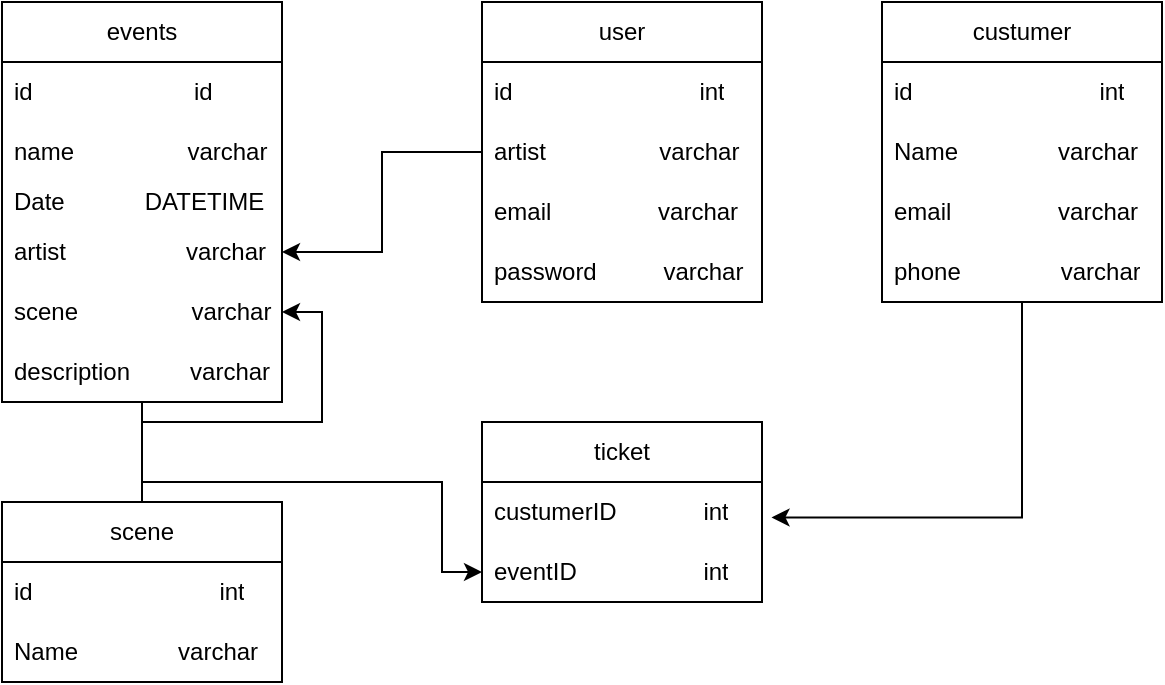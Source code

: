 <mxfile version="24.3.1" type="github">
  <diagram name="Page-1" id="iKvKPTkYl3wFM9jSqQRT">
    <mxGraphModel dx="1185" dy="632" grid="1" gridSize="10" guides="1" tooltips="1" connect="1" arrows="1" fold="1" page="1" pageScale="1" pageWidth="850" pageHeight="1100" math="0" shadow="0">
      <root>
        <mxCell id="0" />
        <mxCell id="1" parent="0" />
        <mxCell id="EcPbPgZvwzuiDA-XClYk-16" style="edgeStyle=orthogonalEdgeStyle;rounded=0;orthogonalLoop=1;jettySize=auto;html=1;entryX=0;entryY=0.5;entryDx=0;entryDy=0;" edge="1" parent="1" source="3SV60b-byM2CYNFFi7HF-6" target="EcPbPgZvwzuiDA-XClYk-10">
          <mxGeometry relative="1" as="geometry">
            <Array as="points">
              <mxPoint x="230" y="320" />
              <mxPoint x="380" y="320" />
              <mxPoint x="380" y="365" />
            </Array>
          </mxGeometry>
        </mxCell>
        <mxCell id="3SV60b-byM2CYNFFi7HF-6" value="events" style="swimlane;fontStyle=0;childLayout=stackLayout;horizontal=1;startSize=30;horizontalStack=0;resizeParent=1;resizeParentMax=0;resizeLast=0;collapsible=1;marginBottom=0;whiteSpace=wrap;html=1;" parent="1" vertex="1">
          <mxGeometry x="160" y="80" width="140" height="200" as="geometry" />
        </mxCell>
        <mxCell id="3SV60b-byM2CYNFFi7HF-7" value="id&lt;span style=&quot;white-space: pre;&quot;&gt;&#x9;&lt;/span&gt;&amp;nbsp; &amp;nbsp; &amp;nbsp; &amp;nbsp; &amp;nbsp; &amp;nbsp; &amp;nbsp; &amp;nbsp; &amp;nbsp; &amp;nbsp;id" style="text;strokeColor=none;fillColor=none;align=left;verticalAlign=middle;spacingLeft=4;spacingRight=4;overflow=hidden;points=[[0,0.5],[1,0.5]];portConstraint=eastwest;rotatable=0;whiteSpace=wrap;html=1;" parent="3SV60b-byM2CYNFFi7HF-6" vertex="1">
          <mxGeometry y="30" width="140" height="30" as="geometry" />
        </mxCell>
        <mxCell id="3SV60b-byM2CYNFFi7HF-8" value="name&amp;nbsp; &amp;nbsp; &amp;nbsp; &amp;nbsp; &amp;nbsp; &amp;nbsp; &amp;nbsp; &amp;nbsp; &amp;nbsp;varchar" style="text;strokeColor=none;fillColor=none;align=left;verticalAlign=middle;spacingLeft=4;spacingRight=4;overflow=hidden;points=[[0,0.5],[1,0.5]];portConstraint=eastwest;rotatable=0;whiteSpace=wrap;html=1;" parent="3SV60b-byM2CYNFFi7HF-6" vertex="1">
          <mxGeometry y="60" width="140" height="30" as="geometry" />
        </mxCell>
        <mxCell id="3SV60b-byM2CYNFFi7HF-9" value="Date&amp;nbsp; &amp;nbsp; &amp;nbsp; &amp;nbsp; &amp;nbsp; &amp;nbsp; DATETIME" style="text;strokeColor=none;fillColor=none;align=left;verticalAlign=middle;spacingLeft=4;spacingRight=4;overflow=hidden;points=[[0,0.5],[1,0.5]];portConstraint=eastwest;rotatable=0;whiteSpace=wrap;html=1;" parent="3SV60b-byM2CYNFFi7HF-6" vertex="1">
          <mxGeometry y="90" width="140" height="20" as="geometry" />
        </mxCell>
        <mxCell id="3SV60b-byM2CYNFFi7HF-10" value="artist&amp;nbsp; &amp;nbsp; &amp;nbsp; &amp;nbsp; &amp;nbsp; &amp;nbsp; &amp;nbsp; &amp;nbsp; &amp;nbsp; varchar&amp;nbsp;" style="text;strokeColor=none;fillColor=none;align=left;verticalAlign=middle;spacingLeft=4;spacingRight=4;overflow=hidden;points=[[0,0.5],[1,0.5]];portConstraint=eastwest;rotatable=0;whiteSpace=wrap;html=1;" parent="3SV60b-byM2CYNFFi7HF-6" vertex="1">
          <mxGeometry y="110" width="140" height="30" as="geometry" />
        </mxCell>
        <mxCell id="EcPbPgZvwzuiDA-XClYk-1" value="scene&amp;nbsp; &amp;nbsp; &amp;nbsp; &amp;nbsp; &amp;nbsp; &amp;nbsp; &amp;nbsp; &amp;nbsp; &amp;nbsp;varchar" style="text;strokeColor=none;fillColor=none;align=left;verticalAlign=middle;spacingLeft=4;spacingRight=4;overflow=hidden;points=[[0,0.5],[1,0.5]];portConstraint=eastwest;rotatable=0;whiteSpace=wrap;html=1;" vertex="1" parent="3SV60b-byM2CYNFFi7HF-6">
          <mxGeometry y="140" width="140" height="30" as="geometry" />
        </mxCell>
        <mxCell id="3SV60b-byM2CYNFFi7HF-11" value="description&amp;nbsp; &amp;nbsp; &amp;nbsp; &amp;nbsp; &amp;nbsp;varchar" style="text;strokeColor=none;fillColor=none;align=left;verticalAlign=middle;spacingLeft=4;spacingRight=4;overflow=hidden;points=[[0,0.5],[1,0.5]];portConstraint=eastwest;rotatable=0;whiteSpace=wrap;html=1;" parent="3SV60b-byM2CYNFFi7HF-6" vertex="1">
          <mxGeometry y="170" width="140" height="30" as="geometry" />
        </mxCell>
        <mxCell id="3SV60b-byM2CYNFFi7HF-12" value="user" style="swimlane;fontStyle=0;childLayout=stackLayout;horizontal=1;startSize=30;horizontalStack=0;resizeParent=1;resizeParentMax=0;resizeLast=0;collapsible=1;marginBottom=0;whiteSpace=wrap;html=1;" parent="1" vertex="1">
          <mxGeometry x="400" y="80" width="140" height="150" as="geometry" />
        </mxCell>
        <mxCell id="3SV60b-byM2CYNFFi7HF-13" value="id&amp;nbsp; &amp;nbsp; &amp;nbsp; &amp;nbsp; &amp;nbsp; &amp;nbsp; &amp;nbsp; &amp;nbsp; &amp;nbsp; &amp;nbsp; &amp;nbsp; &amp;nbsp; &amp;nbsp; &amp;nbsp; int" style="text;strokeColor=none;fillColor=none;align=left;verticalAlign=middle;spacingLeft=4;spacingRight=4;overflow=hidden;points=[[0,0.5],[1,0.5]];portConstraint=eastwest;rotatable=0;whiteSpace=wrap;html=1;" parent="3SV60b-byM2CYNFFi7HF-12" vertex="1">
          <mxGeometry y="30" width="140" height="30" as="geometry" />
        </mxCell>
        <mxCell id="3SV60b-byM2CYNFFi7HF-14" value="artist&amp;nbsp; &amp;nbsp; &amp;nbsp; &amp;nbsp; &amp;nbsp; &amp;nbsp; &amp;nbsp; &amp;nbsp; &amp;nbsp;varchar" style="text;strokeColor=none;fillColor=none;align=left;verticalAlign=middle;spacingLeft=4;spacingRight=4;overflow=hidden;points=[[0,0.5],[1,0.5]];portConstraint=eastwest;rotatable=0;whiteSpace=wrap;html=1;" parent="3SV60b-byM2CYNFFi7HF-12" vertex="1">
          <mxGeometry y="60" width="140" height="30" as="geometry" />
        </mxCell>
        <mxCell id="3SV60b-byM2CYNFFi7HF-15" value="email&amp;nbsp; &amp;nbsp; &amp;nbsp; &amp;nbsp; &amp;nbsp; &amp;nbsp; &amp;nbsp; &amp;nbsp; varchar" style="text;strokeColor=none;fillColor=none;align=left;verticalAlign=middle;spacingLeft=4;spacingRight=4;overflow=hidden;points=[[0,0.5],[1,0.5]];portConstraint=eastwest;rotatable=0;whiteSpace=wrap;html=1;" parent="3SV60b-byM2CYNFFi7HF-12" vertex="1">
          <mxGeometry y="90" width="140" height="30" as="geometry" />
        </mxCell>
        <mxCell id="3SV60b-byM2CYNFFi7HF-16" value="password&amp;nbsp; &amp;nbsp; &amp;nbsp; &amp;nbsp; &amp;nbsp; varchar" style="text;strokeColor=none;fillColor=none;align=left;verticalAlign=middle;spacingLeft=4;spacingRight=4;overflow=hidden;points=[[0,0.5],[1,0.5]];portConstraint=eastwest;rotatable=0;whiteSpace=wrap;html=1;" parent="3SV60b-byM2CYNFFi7HF-12" vertex="1">
          <mxGeometry y="120" width="140" height="30" as="geometry" />
        </mxCell>
        <mxCell id="3SV60b-byM2CYNFFi7HF-17" style="edgeStyle=orthogonalEdgeStyle;rounded=0;orthogonalLoop=1;jettySize=auto;html=1;entryX=1;entryY=0.5;entryDx=0;entryDy=0;" parent="1" source="3SV60b-byM2CYNFFi7HF-14" target="3SV60b-byM2CYNFFi7HF-10" edge="1">
          <mxGeometry relative="1" as="geometry" />
        </mxCell>
        <mxCell id="3SV60b-byM2CYNFFi7HF-18" value="custumer" style="swimlane;fontStyle=0;childLayout=stackLayout;horizontal=1;startSize=30;horizontalStack=0;resizeParent=1;resizeParentMax=0;resizeLast=0;collapsible=1;marginBottom=0;whiteSpace=wrap;html=1;" parent="1" vertex="1">
          <mxGeometry x="600" y="80" width="140" height="150" as="geometry" />
        </mxCell>
        <mxCell id="3SV60b-byM2CYNFFi7HF-19" value="id&amp;nbsp; &amp;nbsp; &amp;nbsp; &amp;nbsp; &amp;nbsp; &amp;nbsp; &amp;nbsp; &amp;nbsp; &amp;nbsp; &amp;nbsp; &amp;nbsp; &amp;nbsp; &amp;nbsp; &amp;nbsp; int" style="text;strokeColor=none;fillColor=none;align=left;verticalAlign=middle;spacingLeft=4;spacingRight=4;overflow=hidden;points=[[0,0.5],[1,0.5]];portConstraint=eastwest;rotatable=0;whiteSpace=wrap;html=1;" parent="3SV60b-byM2CYNFFi7HF-18" vertex="1">
          <mxGeometry y="30" width="140" height="30" as="geometry" />
        </mxCell>
        <mxCell id="3SV60b-byM2CYNFFi7HF-20" value="Name&amp;nbsp; &amp;nbsp; &amp;nbsp; &amp;nbsp; &amp;nbsp; &amp;nbsp; &amp;nbsp; &amp;nbsp;varchar" style="text;strokeColor=none;fillColor=none;align=left;verticalAlign=middle;spacingLeft=4;spacingRight=4;overflow=hidden;points=[[0,0.5],[1,0.5]];portConstraint=eastwest;rotatable=0;whiteSpace=wrap;html=1;" parent="3SV60b-byM2CYNFFi7HF-18" vertex="1">
          <mxGeometry y="60" width="140" height="30" as="geometry" />
        </mxCell>
        <mxCell id="3SV60b-byM2CYNFFi7HF-21" value="email&amp;nbsp; &amp;nbsp; &amp;nbsp; &amp;nbsp; &amp;nbsp; &amp;nbsp; &amp;nbsp; &amp;nbsp; varchar" style="text;strokeColor=none;fillColor=none;align=left;verticalAlign=middle;spacingLeft=4;spacingRight=4;overflow=hidden;points=[[0,0.5],[1,0.5]];portConstraint=eastwest;rotatable=0;whiteSpace=wrap;html=1;" parent="3SV60b-byM2CYNFFi7HF-18" vertex="1">
          <mxGeometry y="90" width="140" height="30" as="geometry" />
        </mxCell>
        <mxCell id="3SV60b-byM2CYNFFi7HF-22" value="phone&amp;nbsp; &amp;nbsp; &amp;nbsp; &amp;nbsp; &amp;nbsp; &amp;nbsp; &amp;nbsp; &amp;nbsp;varchar" style="text;strokeColor=none;fillColor=none;align=left;verticalAlign=middle;spacingLeft=4;spacingRight=4;overflow=hidden;points=[[0,0.5],[1,0.5]];portConstraint=eastwest;rotatable=0;whiteSpace=wrap;html=1;" parent="3SV60b-byM2CYNFFi7HF-18" vertex="1">
          <mxGeometry y="120" width="140" height="30" as="geometry" />
        </mxCell>
        <mxCell id="EcPbPgZvwzuiDA-XClYk-7" style="edgeStyle=orthogonalEdgeStyle;rounded=0;orthogonalLoop=1;jettySize=auto;html=1;entryX=1;entryY=0.5;entryDx=0;entryDy=0;" edge="1" parent="1" source="EcPbPgZvwzuiDA-XClYk-2" target="EcPbPgZvwzuiDA-XClYk-1">
          <mxGeometry relative="1" as="geometry" />
        </mxCell>
        <mxCell id="EcPbPgZvwzuiDA-XClYk-2" value="scene" style="swimlane;fontStyle=0;childLayout=stackLayout;horizontal=1;startSize=30;horizontalStack=0;resizeParent=1;resizeParentMax=0;resizeLast=0;collapsible=1;marginBottom=0;whiteSpace=wrap;html=1;" vertex="1" parent="1">
          <mxGeometry x="160" y="330" width="140" height="90" as="geometry" />
        </mxCell>
        <mxCell id="EcPbPgZvwzuiDA-XClYk-3" value="id&amp;nbsp; &amp;nbsp; &amp;nbsp; &amp;nbsp; &amp;nbsp; &amp;nbsp; &amp;nbsp; &amp;nbsp; &amp;nbsp; &amp;nbsp; &amp;nbsp; &amp;nbsp; &amp;nbsp; &amp;nbsp; int" style="text;strokeColor=none;fillColor=none;align=left;verticalAlign=middle;spacingLeft=4;spacingRight=4;overflow=hidden;points=[[0,0.5],[1,0.5]];portConstraint=eastwest;rotatable=0;whiteSpace=wrap;html=1;" vertex="1" parent="EcPbPgZvwzuiDA-XClYk-2">
          <mxGeometry y="30" width="140" height="30" as="geometry" />
        </mxCell>
        <mxCell id="EcPbPgZvwzuiDA-XClYk-4" value="Name&amp;nbsp; &amp;nbsp; &amp;nbsp; &amp;nbsp; &amp;nbsp; &amp;nbsp; &amp;nbsp; &amp;nbsp;varchar" style="text;strokeColor=none;fillColor=none;align=left;verticalAlign=middle;spacingLeft=4;spacingRight=4;overflow=hidden;points=[[0,0.5],[1,0.5]];portConstraint=eastwest;rotatable=0;whiteSpace=wrap;html=1;" vertex="1" parent="EcPbPgZvwzuiDA-XClYk-2">
          <mxGeometry y="60" width="140" height="30" as="geometry" />
        </mxCell>
        <mxCell id="EcPbPgZvwzuiDA-XClYk-8" value="ticket" style="swimlane;fontStyle=0;childLayout=stackLayout;horizontal=1;startSize=30;horizontalStack=0;resizeParent=1;resizeParentMax=0;resizeLast=0;collapsible=1;marginBottom=0;whiteSpace=wrap;html=1;" vertex="1" parent="1">
          <mxGeometry x="400" y="290" width="140" height="90" as="geometry" />
        </mxCell>
        <mxCell id="EcPbPgZvwzuiDA-XClYk-9" value="custumerID&amp;nbsp; &amp;nbsp; &amp;nbsp; &amp;nbsp; &amp;nbsp; &amp;nbsp; &amp;nbsp;int" style="text;strokeColor=none;fillColor=none;align=left;verticalAlign=middle;spacingLeft=4;spacingRight=4;overflow=hidden;points=[[0,0.5],[1,0.5]];portConstraint=eastwest;rotatable=0;whiteSpace=wrap;html=1;" vertex="1" parent="EcPbPgZvwzuiDA-XClYk-8">
          <mxGeometry y="30" width="140" height="30" as="geometry" />
        </mxCell>
        <mxCell id="EcPbPgZvwzuiDA-XClYk-10" value="eventID&amp;nbsp; &amp;nbsp; &amp;nbsp; &amp;nbsp; &amp;nbsp; &amp;nbsp; &amp;nbsp; &amp;nbsp; &amp;nbsp; &amp;nbsp;int" style="text;strokeColor=none;fillColor=none;align=left;verticalAlign=middle;spacingLeft=4;spacingRight=4;overflow=hidden;points=[[0,0.5],[1,0.5]];portConstraint=eastwest;rotatable=0;whiteSpace=wrap;html=1;" vertex="1" parent="EcPbPgZvwzuiDA-XClYk-8">
          <mxGeometry y="60" width="140" height="30" as="geometry" />
        </mxCell>
        <mxCell id="EcPbPgZvwzuiDA-XClYk-14" style="edgeStyle=orthogonalEdgeStyle;rounded=0;orthogonalLoop=1;jettySize=auto;html=1;entryX=1.034;entryY=0.59;entryDx=0;entryDy=0;entryPerimeter=0;" edge="1" parent="1" source="3SV60b-byM2CYNFFi7HF-18" target="EcPbPgZvwzuiDA-XClYk-9">
          <mxGeometry relative="1" as="geometry" />
        </mxCell>
      </root>
    </mxGraphModel>
  </diagram>
</mxfile>
